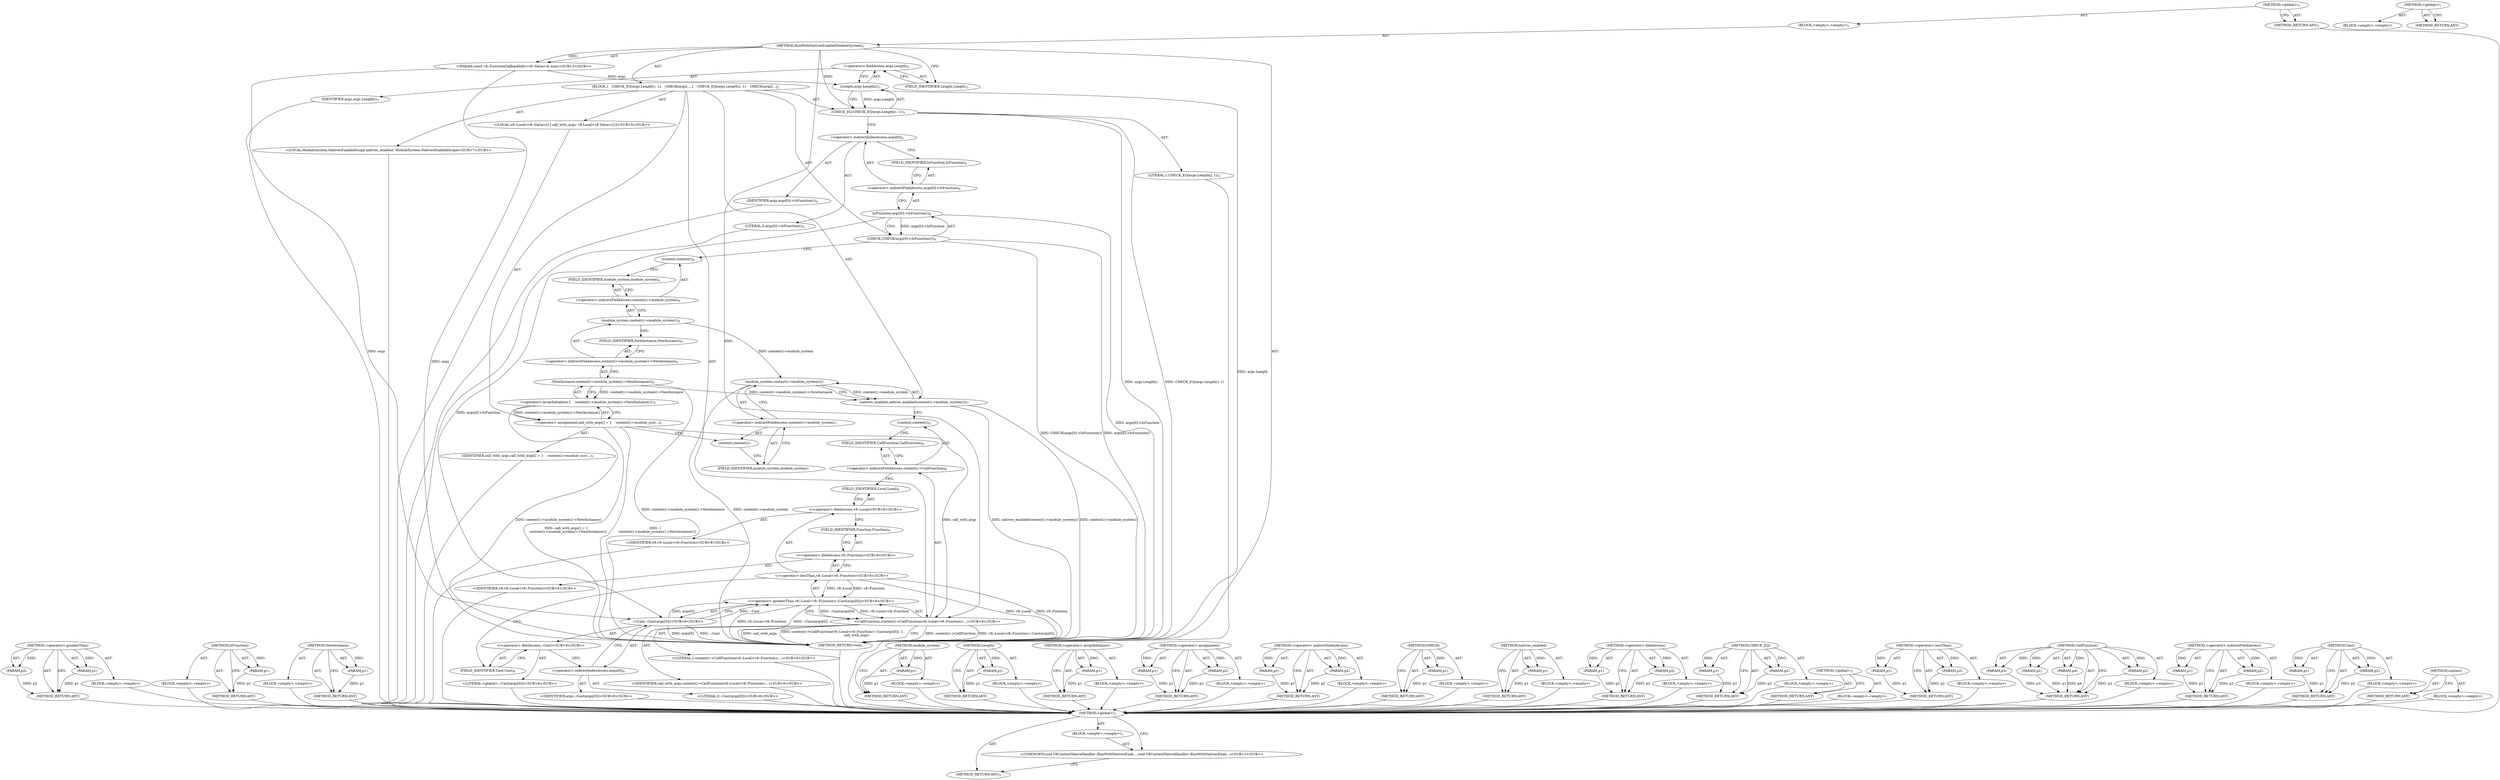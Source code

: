digraph "&lt;global&gt;" {
vulnerable_148 [label=<(METHOD,&lt;operator&gt;.greaterThan)>];
vulnerable_149 [label=<(PARAM,p1)>];
vulnerable_150 [label=<(PARAM,p2)>];
vulnerable_151 [label=<(BLOCK,&lt;empty&gt;,&lt;empty&gt;)>];
vulnerable_152 [label=<(METHOD_RETURN,ANY)>];
vulnerable_103 [label=<(METHOD,IsFunction)>];
vulnerable_104 [label=<(PARAM,p1)>];
vulnerable_105 [label=<(BLOCK,&lt;empty&gt;,&lt;empty&gt;)>];
vulnerable_106 [label=<(METHOD_RETURN,ANY)>];
vulnerable_126 [label=<(METHOD,NewInstance)>];
vulnerable_127 [label=<(PARAM,p1)>];
vulnerable_128 [label=<(BLOCK,&lt;empty&gt;,&lt;empty&gt;)>];
vulnerable_129 [label=<(METHOD_RETURN,ANY)>];
vulnerable_6 [label=<(METHOD,&lt;global&gt;)<SUB>1</SUB>>];
vulnerable_7 [label=<(BLOCK,&lt;empty&gt;,&lt;empty&gt;)<SUB>1</SUB>>];
vulnerable_8 [label=<(METHOD,RunWithNativesEnabledModuleSystem)<SUB>1</SUB>>];
vulnerable_9 [label="<(PARAM,const v8::FunctionCallbackInfo&lt;v8::Value&gt;&amp; args)<SUB>2</SUB>>"];
vulnerable_10 [label=<(BLOCK,{
   CHECK_EQ(args.Length(), 1);
   CHECK(args[...,{
   CHECK_EQ(args.Length(), 1);
   CHECK(args[...)<SUB>2</SUB>>];
vulnerable_11 [label=<(CHECK_EQ,CHECK_EQ(args.Length(), 1))<SUB>3</SUB>>];
vulnerable_12 [label=<(Length,args.Length())<SUB>3</SUB>>];
vulnerable_13 [label=<(&lt;operator&gt;.fieldAccess,args.Length)<SUB>3</SUB>>];
vulnerable_14 [label=<(IDENTIFIER,args,args.Length())<SUB>3</SUB>>];
vulnerable_15 [label=<(FIELD_IDENTIFIER,Length,Length)<SUB>3</SUB>>];
vulnerable_16 [label=<(LITERAL,1,CHECK_EQ(args.Length(), 1))<SUB>3</SUB>>];
vulnerable_17 [label=<(CHECK,CHECK(args[0]-&gt;IsFunction()))<SUB>4</SUB>>];
vulnerable_18 [label=<(IsFunction,args[0]-&gt;IsFunction())<SUB>4</SUB>>];
vulnerable_19 [label=<(&lt;operator&gt;.indirectFieldAccess,args[0]-&gt;IsFunction)<SUB>4</SUB>>];
vulnerable_20 [label=<(&lt;operator&gt;.indirectIndexAccess,args[0])<SUB>4</SUB>>];
vulnerable_21 [label=<(IDENTIFIER,args,args[0]-&gt;IsFunction())<SUB>4</SUB>>];
vulnerable_22 [label=<(LITERAL,0,args[0]-&gt;IsFunction())<SUB>4</SUB>>];
vulnerable_23 [label=<(FIELD_IDENTIFIER,IsFunction,IsFunction)<SUB>4</SUB>>];
vulnerable_24 [label="<(LOCAL,v8::Local&lt;v8::Value&gt;[1] call_with_args: v8.Local&lt;v8.Value&gt;[1])<SUB>5</SUB>>"];
vulnerable_25 [label=<(&lt;operator&gt;.assignment,call_with_args[] = {
    context()-&gt;module_syst...)<SUB>5</SUB>>];
vulnerable_26 [label=<(IDENTIFIER,call_with_args,call_with_args[] = {
    context()-&gt;module_syst...)<SUB>5</SUB>>];
vulnerable_27 [label=<(&lt;operator&gt;.arrayInitializer,{
    context()-&gt;module_system()-&gt;NewInstance()})<SUB>5</SUB>>];
vulnerable_28 [label=<(NewInstance,context()-&gt;module_system()-&gt;NewInstance())<SUB>6</SUB>>];
vulnerable_29 [label=<(&lt;operator&gt;.indirectFieldAccess,context()-&gt;module_system()-&gt;NewInstance)<SUB>6</SUB>>];
vulnerable_30 [label=<(module_system,context()-&gt;module_system())<SUB>6</SUB>>];
vulnerable_31 [label=<(&lt;operator&gt;.indirectFieldAccess,context()-&gt;module_system)<SUB>6</SUB>>];
vulnerable_32 [label=<(context,context())<SUB>6</SUB>>];
vulnerable_33 [label=<(FIELD_IDENTIFIER,module_system,module_system)<SUB>6</SUB>>];
vulnerable_34 [label=<(FIELD_IDENTIFIER,NewInstance,NewInstance)<SUB>6</SUB>>];
vulnerable_35 [label="<(LOCAL,ModuleSystem.NativesEnabledScope natives_enabled: ModuleSystem.NativesEnabledScope)<SUB>7</SUB>>"];
vulnerable_36 [label=<(natives_enabled,natives_enabled(context()-&gt;module_system()))<SUB>7</SUB>>];
vulnerable_37 [label=<(module_system,context()-&gt;module_system())<SUB>7</SUB>>];
vulnerable_38 [label=<(&lt;operator&gt;.indirectFieldAccess,context()-&gt;module_system)<SUB>7</SUB>>];
vulnerable_39 [label=<(context,context())<SUB>7</SUB>>];
vulnerable_40 [label=<(FIELD_IDENTIFIER,module_system,module_system)<SUB>7</SUB>>];
vulnerable_41 [label="<(CallFunction,context()-&gt;CallFunction(v8::Local&lt;v8::Function&gt;...)<SUB>8</SUB>>"];
vulnerable_42 [label=<(&lt;operator&gt;.indirectFieldAccess,context()-&gt;CallFunction)<SUB>8</SUB>>];
vulnerable_43 [label=<(context,context())<SUB>8</SUB>>];
vulnerable_44 [label=<(FIELD_IDENTIFIER,CallFunction,CallFunction)<SUB>8</SUB>>];
vulnerable_45 [label="<(&lt;operator&gt;.greaterThan,v8::Local&lt;v8::Function&gt;::Cast(args[0]))<SUB>8</SUB>>"];
vulnerable_46 [label="<(&lt;operator&gt;.lessThan,v8::Local&lt;v8::Function)<SUB>8</SUB>>"];
vulnerable_47 [label="<(&lt;operator&gt;.fieldAccess,v8::Local)<SUB>8</SUB>>"];
vulnerable_48 [label="<(IDENTIFIER,v8,v8::Local&lt;v8::Function)<SUB>8</SUB>>"];
vulnerable_49 [label=<(FIELD_IDENTIFIER,Local,Local)<SUB>8</SUB>>];
vulnerable_50 [label="<(&lt;operator&gt;.fieldAccess,v8::Function)<SUB>8</SUB>>"];
vulnerable_51 [label="<(IDENTIFIER,v8,v8::Local&lt;v8::Function)<SUB>8</SUB>>"];
vulnerable_52 [label=<(FIELD_IDENTIFIER,Function,Function)<SUB>8</SUB>>];
vulnerable_53 [label="<(Cast,::Cast(args[0]))<SUB>8</SUB>>"];
vulnerable_54 [label="<(&lt;operator&gt;.fieldAccess,::Cast)<SUB>8</SUB>>"];
vulnerable_55 [label="<(LITERAL,&lt;global&gt;,::Cast(args[0]))<SUB>8</SUB>>"];
vulnerable_56 [label=<(FIELD_IDENTIFIER,Cast,Cast)<SUB>8</SUB>>];
vulnerable_57 [label=<(&lt;operator&gt;.indirectIndexAccess,args[0])<SUB>8</SUB>>];
vulnerable_58 [label="<(IDENTIFIER,args,::Cast(args[0]))<SUB>8</SUB>>"];
vulnerable_59 [label="<(LITERAL,0,::Cast(args[0]))<SUB>8</SUB>>"];
vulnerable_60 [label="<(LITERAL,1,context()-&gt;CallFunction(v8::Local&lt;v8::Function&gt;...)<SUB>8</SUB>>"];
vulnerable_61 [label="<(IDENTIFIER,call_with_args,context()-&gt;CallFunction(v8::Local&lt;v8::Function&gt;...)<SUB>9</SUB>>"];
vulnerable_62 [label=<(METHOD_RETURN,void)<SUB>1</SUB>>];
vulnerable_64 [label=<(METHOD_RETURN,ANY)<SUB>1</SUB>>];
vulnerable_130 [label=<(METHOD,module_system)>];
vulnerable_131 [label=<(PARAM,p1)>];
vulnerable_132 [label=<(BLOCK,&lt;empty&gt;,&lt;empty&gt;)>];
vulnerable_133 [label=<(METHOD_RETURN,ANY)>];
vulnerable_90 [label=<(METHOD,Length)>];
vulnerable_91 [label=<(PARAM,p1)>];
vulnerable_92 [label=<(BLOCK,&lt;empty&gt;,&lt;empty&gt;)>];
vulnerable_93 [label=<(METHOD_RETURN,ANY)>];
vulnerable_122 [label=<(METHOD,&lt;operator&gt;.arrayInitializer)>];
vulnerable_123 [label=<(PARAM,p1)>];
vulnerable_124 [label=<(BLOCK,&lt;empty&gt;,&lt;empty&gt;)>];
vulnerable_125 [label=<(METHOD_RETURN,ANY)>];
vulnerable_117 [label=<(METHOD,&lt;operator&gt;.assignment)>];
vulnerable_118 [label=<(PARAM,p1)>];
vulnerable_119 [label=<(PARAM,p2)>];
vulnerable_120 [label=<(BLOCK,&lt;empty&gt;,&lt;empty&gt;)>];
vulnerable_121 [label=<(METHOD_RETURN,ANY)>];
vulnerable_112 [label=<(METHOD,&lt;operator&gt;.indirectIndexAccess)>];
vulnerable_113 [label=<(PARAM,p1)>];
vulnerable_114 [label=<(PARAM,p2)>];
vulnerable_115 [label=<(BLOCK,&lt;empty&gt;,&lt;empty&gt;)>];
vulnerable_116 [label=<(METHOD_RETURN,ANY)>];
vulnerable_99 [label=<(METHOD,CHECK)>];
vulnerable_100 [label=<(PARAM,p1)>];
vulnerable_101 [label=<(BLOCK,&lt;empty&gt;,&lt;empty&gt;)>];
vulnerable_102 [label=<(METHOD_RETURN,ANY)>];
vulnerable_137 [label=<(METHOD,natives_enabled)>];
vulnerable_138 [label=<(PARAM,p1)>];
vulnerable_139 [label=<(BLOCK,&lt;empty&gt;,&lt;empty&gt;)>];
vulnerable_140 [label=<(METHOD_RETURN,ANY)>];
vulnerable_94 [label=<(METHOD,&lt;operator&gt;.fieldAccess)>];
vulnerable_95 [label=<(PARAM,p1)>];
vulnerable_96 [label=<(PARAM,p2)>];
vulnerable_97 [label=<(BLOCK,&lt;empty&gt;,&lt;empty&gt;)>];
vulnerable_98 [label=<(METHOD_RETURN,ANY)>];
vulnerable_85 [label=<(METHOD,CHECK_EQ)>];
vulnerable_86 [label=<(PARAM,p1)>];
vulnerable_87 [label=<(PARAM,p2)>];
vulnerable_88 [label=<(BLOCK,&lt;empty&gt;,&lt;empty&gt;)>];
vulnerable_89 [label=<(METHOD_RETURN,ANY)>];
vulnerable_79 [label=<(METHOD,&lt;global&gt;)<SUB>1</SUB>>];
vulnerable_80 [label=<(BLOCK,&lt;empty&gt;,&lt;empty&gt;)>];
vulnerable_81 [label=<(METHOD_RETURN,ANY)>];
vulnerable_153 [label=<(METHOD,&lt;operator&gt;.lessThan)>];
vulnerable_154 [label=<(PARAM,p1)>];
vulnerable_155 [label=<(PARAM,p2)>];
vulnerable_156 [label=<(BLOCK,&lt;empty&gt;,&lt;empty&gt;)>];
vulnerable_157 [label=<(METHOD_RETURN,ANY)>];
vulnerable_141 [label=<(METHOD,CallFunction)>];
vulnerable_142 [label=<(PARAM,p1)>];
vulnerable_143 [label=<(PARAM,p2)>];
vulnerable_144 [label=<(PARAM,p3)>];
vulnerable_145 [label=<(PARAM,p4)>];
vulnerable_146 [label=<(BLOCK,&lt;empty&gt;,&lt;empty&gt;)>];
vulnerable_147 [label=<(METHOD_RETURN,ANY)>];
vulnerable_107 [label=<(METHOD,&lt;operator&gt;.indirectFieldAccess)>];
vulnerable_108 [label=<(PARAM,p1)>];
vulnerable_109 [label=<(PARAM,p2)>];
vulnerable_110 [label=<(BLOCK,&lt;empty&gt;,&lt;empty&gt;)>];
vulnerable_111 [label=<(METHOD_RETURN,ANY)>];
vulnerable_158 [label=<(METHOD,Cast)>];
vulnerable_159 [label=<(PARAM,p1)>];
vulnerable_160 [label=<(PARAM,p2)>];
vulnerable_161 [label=<(BLOCK,&lt;empty&gt;,&lt;empty&gt;)>];
vulnerable_162 [label=<(METHOD_RETURN,ANY)>];
vulnerable_134 [label=<(METHOD,context)>];
vulnerable_135 [label=<(BLOCK,&lt;empty&gt;,&lt;empty&gt;)>];
vulnerable_136 [label=<(METHOD_RETURN,ANY)>];
fixed_6 [label=<(METHOD,&lt;global&gt;)<SUB>1</SUB>>];
fixed_7 [label=<(BLOCK,&lt;empty&gt;,&lt;empty&gt;)<SUB>1</SUB>>];
fixed_8 [label="<(UNKNOWN,void V8ContextNativeHandler::RunWithNativesEnab...,void V8ContextNativeHandler::RunWithNativesEnab...)<SUB>1</SUB>>"];
fixed_9 [label=<(METHOD_RETURN,ANY)<SUB>1</SUB>>];
fixed_14 [label=<(METHOD,&lt;global&gt;)<SUB>1</SUB>>];
fixed_15 [label=<(BLOCK,&lt;empty&gt;,&lt;empty&gt;)>];
fixed_16 [label=<(METHOD_RETURN,ANY)>];
vulnerable_148 -> vulnerable_149  [key=0, label="AST: "];
vulnerable_148 -> vulnerable_149  [key=1, label="DDG: "];
vulnerable_148 -> vulnerable_151  [key=0, label="AST: "];
vulnerable_148 -> vulnerable_150  [key=0, label="AST: "];
vulnerable_148 -> vulnerable_150  [key=1, label="DDG: "];
vulnerable_148 -> vulnerable_152  [key=0, label="AST: "];
vulnerable_148 -> vulnerable_152  [key=1, label="CFG: "];
vulnerable_149 -> vulnerable_152  [key=0, label="DDG: p1"];
vulnerable_150 -> vulnerable_152  [key=0, label="DDG: p2"];
vulnerable_151 -> fixed_6  [key=0];
vulnerable_152 -> fixed_6  [key=0];
vulnerable_103 -> vulnerable_104  [key=0, label="AST: "];
vulnerable_103 -> vulnerable_104  [key=1, label="DDG: "];
vulnerable_103 -> vulnerable_105  [key=0, label="AST: "];
vulnerable_103 -> vulnerable_106  [key=0, label="AST: "];
vulnerable_103 -> vulnerable_106  [key=1, label="CFG: "];
vulnerable_104 -> vulnerable_106  [key=0, label="DDG: p1"];
vulnerable_105 -> fixed_6  [key=0];
vulnerable_106 -> fixed_6  [key=0];
vulnerable_126 -> vulnerable_127  [key=0, label="AST: "];
vulnerable_126 -> vulnerable_127  [key=1, label="DDG: "];
vulnerable_126 -> vulnerable_128  [key=0, label="AST: "];
vulnerable_126 -> vulnerable_129  [key=0, label="AST: "];
vulnerable_126 -> vulnerable_129  [key=1, label="CFG: "];
vulnerable_127 -> vulnerable_129  [key=0, label="DDG: p1"];
vulnerable_128 -> fixed_6  [key=0];
vulnerable_129 -> fixed_6  [key=0];
vulnerable_6 -> vulnerable_7  [key=0, label="AST: "];
vulnerable_6 -> vulnerable_64  [key=0, label="AST: "];
vulnerable_6 -> vulnerable_64  [key=1, label="CFG: "];
vulnerable_7 -> vulnerable_8  [key=0, label="AST: "];
vulnerable_8 -> vulnerable_9  [key=0, label="AST: "];
vulnerable_8 -> vulnerable_9  [key=1, label="DDG: "];
vulnerable_8 -> vulnerable_10  [key=0, label="AST: "];
vulnerable_8 -> vulnerable_62  [key=0, label="AST: "];
vulnerable_8 -> vulnerable_15  [key=0, label="CFG: "];
vulnerable_8 -> vulnerable_11  [key=0, label="DDG: "];
vulnerable_8 -> vulnerable_41  [key=0, label="DDG: "];
vulnerable_9 -> vulnerable_62  [key=0, label="DDG: args"];
vulnerable_9 -> vulnerable_12  [key=0, label="DDG: args"];
vulnerable_9 -> vulnerable_53  [key=0, label="DDG: args"];
vulnerable_10 -> vulnerable_11  [key=0, label="AST: "];
vulnerable_10 -> vulnerable_17  [key=0, label="AST: "];
vulnerable_10 -> vulnerable_24  [key=0, label="AST: "];
vulnerable_10 -> vulnerable_25  [key=0, label="AST: "];
vulnerable_10 -> vulnerable_35  [key=0, label="AST: "];
vulnerable_10 -> vulnerable_36  [key=0, label="AST: "];
vulnerable_10 -> vulnerable_41  [key=0, label="AST: "];
vulnerable_11 -> vulnerable_12  [key=0, label="AST: "];
vulnerable_11 -> vulnerable_16  [key=0, label="AST: "];
vulnerable_11 -> vulnerable_20  [key=0, label="CFG: "];
vulnerable_11 -> vulnerable_62  [key=0, label="DDG: args.Length()"];
vulnerable_11 -> vulnerable_62  [key=1, label="DDG: CHECK_EQ(args.Length(), 1)"];
vulnerable_12 -> vulnerable_13  [key=0, label="AST: "];
vulnerable_12 -> vulnerable_11  [key=0, label="CFG: "];
vulnerable_12 -> vulnerable_11  [key=1, label="DDG: args.Length"];
vulnerable_12 -> vulnerable_62  [key=0, label="DDG: args.Length"];
vulnerable_13 -> vulnerable_14  [key=0, label="AST: "];
vulnerable_13 -> vulnerable_15  [key=0, label="AST: "];
vulnerable_13 -> vulnerable_12  [key=0, label="CFG: "];
vulnerable_14 -> fixed_6  [key=0];
vulnerable_15 -> vulnerable_13  [key=0, label="CFG: "];
vulnerable_16 -> fixed_6  [key=0];
vulnerable_17 -> vulnerable_18  [key=0, label="AST: "];
vulnerable_17 -> vulnerable_32  [key=0, label="CFG: "];
vulnerable_17 -> vulnerable_62  [key=0, label="DDG: args[0]-&gt;IsFunction()"];
vulnerable_17 -> vulnerable_62  [key=1, label="DDG: CHECK(args[0]-&gt;IsFunction())"];
vulnerable_18 -> vulnerable_19  [key=0, label="AST: "];
vulnerable_18 -> vulnerable_17  [key=0, label="CFG: "];
vulnerable_18 -> vulnerable_17  [key=1, label="DDG: args[0]-&gt;IsFunction"];
vulnerable_18 -> vulnerable_62  [key=0, label="DDG: args[0]-&gt;IsFunction"];
vulnerable_18 -> vulnerable_53  [key=0, label="DDG: args[0]-&gt;IsFunction"];
vulnerable_19 -> vulnerable_20  [key=0, label="AST: "];
vulnerable_19 -> vulnerable_23  [key=0, label="AST: "];
vulnerable_19 -> vulnerable_18  [key=0, label="CFG: "];
vulnerable_20 -> vulnerable_21  [key=0, label="AST: "];
vulnerable_20 -> vulnerable_22  [key=0, label="AST: "];
vulnerable_20 -> vulnerable_23  [key=0, label="CFG: "];
vulnerable_21 -> fixed_6  [key=0];
vulnerable_22 -> fixed_6  [key=0];
vulnerable_23 -> vulnerable_19  [key=0, label="CFG: "];
vulnerable_24 -> fixed_6  [key=0];
vulnerable_25 -> vulnerable_26  [key=0, label="AST: "];
vulnerable_25 -> vulnerable_27  [key=0, label="AST: "];
vulnerable_25 -> vulnerable_39  [key=0, label="CFG: "];
vulnerable_25 -> vulnerable_62  [key=0, label="DDG: {
    context()-&gt;module_system()-&gt;NewInstance()}"];
vulnerable_25 -> vulnerable_62  [key=1, label="DDG: call_with_args[] = {
    context()-&gt;module_system()-&gt;NewInstance()}"];
vulnerable_25 -> vulnerable_41  [key=0, label="DDG: call_with_args"];
vulnerable_26 -> fixed_6  [key=0];
vulnerable_27 -> vulnerable_28  [key=0, label="AST: "];
vulnerable_27 -> vulnerable_25  [key=0, label="CFG: "];
vulnerable_27 -> vulnerable_25  [key=1, label="DDG: context()-&gt;module_system()-&gt;NewInstance()"];
vulnerable_27 -> vulnerable_62  [key=0, label="DDG: context()-&gt;module_system()-&gt;NewInstance()"];
vulnerable_28 -> vulnerable_29  [key=0, label="AST: "];
vulnerable_28 -> vulnerable_27  [key=0, label="CFG: "];
vulnerable_28 -> vulnerable_27  [key=1, label="DDG: context()-&gt;module_system()-&gt;NewInstance"];
vulnerable_28 -> vulnerable_62  [key=0, label="DDG: context()-&gt;module_system()-&gt;NewInstance"];
vulnerable_28 -> vulnerable_36  [key=0, label="DDG: context()-&gt;module_system()-&gt;NewInstance"];
vulnerable_29 -> vulnerable_30  [key=0, label="AST: "];
vulnerable_29 -> vulnerable_34  [key=0, label="AST: "];
vulnerable_29 -> vulnerable_28  [key=0, label="CFG: "];
vulnerable_30 -> vulnerable_31  [key=0, label="AST: "];
vulnerable_30 -> vulnerable_34  [key=0, label="CFG: "];
vulnerable_30 -> vulnerable_37  [key=0, label="DDG: context()-&gt;module_system"];
vulnerable_31 -> vulnerable_32  [key=0, label="AST: "];
vulnerable_31 -> vulnerable_33  [key=0, label="AST: "];
vulnerable_31 -> vulnerable_30  [key=0, label="CFG: "];
vulnerable_32 -> vulnerable_33  [key=0, label="CFG: "];
vulnerable_33 -> vulnerable_31  [key=0, label="CFG: "];
vulnerable_34 -> vulnerable_29  [key=0, label="CFG: "];
vulnerable_35 -> fixed_6  [key=0];
vulnerable_36 -> vulnerable_37  [key=0, label="AST: "];
vulnerable_36 -> vulnerable_43  [key=0, label="CFG: "];
vulnerable_36 -> vulnerable_62  [key=0, label="DDG: context()-&gt;module_system()"];
vulnerable_36 -> vulnerable_62  [key=1, label="DDG: natives_enabled(context()-&gt;module_system())"];
vulnerable_37 -> vulnerable_38  [key=0, label="AST: "];
vulnerable_37 -> vulnerable_36  [key=0, label="CFG: "];
vulnerable_37 -> vulnerable_36  [key=1, label="DDG: context()-&gt;module_system"];
vulnerable_37 -> vulnerable_62  [key=0, label="DDG: context()-&gt;module_system"];
vulnerable_38 -> vulnerable_39  [key=0, label="AST: "];
vulnerable_38 -> vulnerable_40  [key=0, label="AST: "];
vulnerable_38 -> vulnerable_37  [key=0, label="CFG: "];
vulnerable_39 -> vulnerable_40  [key=0, label="CFG: "];
vulnerable_40 -> vulnerable_38  [key=0, label="CFG: "];
vulnerable_41 -> vulnerable_42  [key=0, label="AST: "];
vulnerable_41 -> vulnerable_45  [key=0, label="AST: "];
vulnerable_41 -> vulnerable_60  [key=0, label="AST: "];
vulnerable_41 -> vulnerable_61  [key=0, label="AST: "];
vulnerable_41 -> vulnerable_62  [key=0, label="CFG: "];
vulnerable_41 -> vulnerable_62  [key=1, label="DDG: context()-&gt;CallFunction"];
vulnerable_41 -> vulnerable_62  [key=2, label="DDG: v8::Local&lt;v8::Function&gt;::Cast(args[0])"];
vulnerable_41 -> vulnerable_62  [key=3, label="DDG: call_with_args"];
vulnerable_41 -> vulnerable_62  [key=4, label="DDG: context()-&gt;CallFunction(v8::Local&lt;v8::Function&gt;::Cast(args[0]), 1,
                          call_with_args)"];
vulnerable_42 -> vulnerable_43  [key=0, label="AST: "];
vulnerable_42 -> vulnerable_44  [key=0, label="AST: "];
vulnerable_42 -> vulnerable_49  [key=0, label="CFG: "];
vulnerable_43 -> vulnerable_44  [key=0, label="CFG: "];
vulnerable_44 -> vulnerable_42  [key=0, label="CFG: "];
vulnerable_45 -> vulnerable_46  [key=0, label="AST: "];
vulnerable_45 -> vulnerable_53  [key=0, label="AST: "];
vulnerable_45 -> vulnerable_41  [key=0, label="CFG: "];
vulnerable_45 -> vulnerable_41  [key=1, label="DDG: v8::Local&lt;v8::Function"];
vulnerable_45 -> vulnerable_41  [key=2, label="DDG: ::Cast(args[0])"];
vulnerable_45 -> vulnerable_62  [key=0, label="DDG: v8::Local&lt;v8::Function"];
vulnerable_45 -> vulnerable_62  [key=1, label="DDG: ::Cast(args[0])"];
vulnerable_46 -> vulnerable_47  [key=0, label="AST: "];
vulnerable_46 -> vulnerable_50  [key=0, label="AST: "];
vulnerable_46 -> vulnerable_56  [key=0, label="CFG: "];
vulnerable_46 -> vulnerable_62  [key=0, label="DDG: v8::Local"];
vulnerable_46 -> vulnerable_62  [key=1, label="DDG: v8::Function"];
vulnerable_46 -> vulnerable_45  [key=0, label="DDG: v8::Local"];
vulnerable_46 -> vulnerable_45  [key=1, label="DDG: v8::Function"];
vulnerable_47 -> vulnerable_48  [key=0, label="AST: "];
vulnerable_47 -> vulnerable_49  [key=0, label="AST: "];
vulnerable_47 -> vulnerable_52  [key=0, label="CFG: "];
vulnerable_48 -> fixed_6  [key=0];
vulnerable_49 -> vulnerable_47  [key=0, label="CFG: "];
vulnerable_50 -> vulnerable_51  [key=0, label="AST: "];
vulnerable_50 -> vulnerable_52  [key=0, label="AST: "];
vulnerable_50 -> vulnerable_46  [key=0, label="CFG: "];
vulnerable_51 -> fixed_6  [key=0];
vulnerable_52 -> vulnerable_50  [key=0, label="CFG: "];
vulnerable_53 -> vulnerable_54  [key=0, label="AST: "];
vulnerable_53 -> vulnerable_57  [key=0, label="AST: "];
vulnerable_53 -> vulnerable_45  [key=0, label="CFG: "];
vulnerable_53 -> vulnerable_45  [key=1, label="DDG: ::Cast"];
vulnerable_53 -> vulnerable_45  [key=2, label="DDG: args[0]"];
vulnerable_53 -> vulnerable_62  [key=0, label="DDG: ::Cast"];
vulnerable_53 -> vulnerable_62  [key=1, label="DDG: args[0]"];
vulnerable_54 -> vulnerable_55  [key=0, label="AST: "];
vulnerable_54 -> vulnerable_56  [key=0, label="AST: "];
vulnerable_54 -> vulnerable_57  [key=0, label="CFG: "];
vulnerable_55 -> fixed_6  [key=0];
vulnerable_56 -> vulnerable_54  [key=0, label="CFG: "];
vulnerable_57 -> vulnerable_58  [key=0, label="AST: "];
vulnerable_57 -> vulnerable_59  [key=0, label="AST: "];
vulnerable_57 -> vulnerable_53  [key=0, label="CFG: "];
vulnerable_58 -> fixed_6  [key=0];
vulnerable_59 -> fixed_6  [key=0];
vulnerable_60 -> fixed_6  [key=0];
vulnerable_61 -> fixed_6  [key=0];
vulnerable_62 -> fixed_6  [key=0];
vulnerable_64 -> fixed_6  [key=0];
vulnerable_130 -> vulnerable_131  [key=0, label="AST: "];
vulnerable_130 -> vulnerable_131  [key=1, label="DDG: "];
vulnerable_130 -> vulnerable_132  [key=0, label="AST: "];
vulnerable_130 -> vulnerable_133  [key=0, label="AST: "];
vulnerable_130 -> vulnerable_133  [key=1, label="CFG: "];
vulnerable_131 -> vulnerable_133  [key=0, label="DDG: p1"];
vulnerable_132 -> fixed_6  [key=0];
vulnerable_133 -> fixed_6  [key=0];
vulnerable_90 -> vulnerable_91  [key=0, label="AST: "];
vulnerable_90 -> vulnerable_91  [key=1, label="DDG: "];
vulnerable_90 -> vulnerable_92  [key=0, label="AST: "];
vulnerable_90 -> vulnerable_93  [key=0, label="AST: "];
vulnerable_90 -> vulnerable_93  [key=1, label="CFG: "];
vulnerable_91 -> vulnerable_93  [key=0, label="DDG: p1"];
vulnerable_92 -> fixed_6  [key=0];
vulnerable_93 -> fixed_6  [key=0];
vulnerable_122 -> vulnerable_123  [key=0, label="AST: "];
vulnerable_122 -> vulnerable_123  [key=1, label="DDG: "];
vulnerable_122 -> vulnerable_124  [key=0, label="AST: "];
vulnerable_122 -> vulnerable_125  [key=0, label="AST: "];
vulnerable_122 -> vulnerable_125  [key=1, label="CFG: "];
vulnerable_123 -> vulnerable_125  [key=0, label="DDG: p1"];
vulnerable_124 -> fixed_6  [key=0];
vulnerable_125 -> fixed_6  [key=0];
vulnerable_117 -> vulnerable_118  [key=0, label="AST: "];
vulnerable_117 -> vulnerable_118  [key=1, label="DDG: "];
vulnerable_117 -> vulnerable_120  [key=0, label="AST: "];
vulnerable_117 -> vulnerable_119  [key=0, label="AST: "];
vulnerable_117 -> vulnerable_119  [key=1, label="DDG: "];
vulnerable_117 -> vulnerable_121  [key=0, label="AST: "];
vulnerable_117 -> vulnerable_121  [key=1, label="CFG: "];
vulnerable_118 -> vulnerable_121  [key=0, label="DDG: p1"];
vulnerable_119 -> vulnerable_121  [key=0, label="DDG: p2"];
vulnerable_120 -> fixed_6  [key=0];
vulnerable_121 -> fixed_6  [key=0];
vulnerable_112 -> vulnerable_113  [key=0, label="AST: "];
vulnerable_112 -> vulnerable_113  [key=1, label="DDG: "];
vulnerable_112 -> vulnerable_115  [key=0, label="AST: "];
vulnerable_112 -> vulnerable_114  [key=0, label="AST: "];
vulnerable_112 -> vulnerable_114  [key=1, label="DDG: "];
vulnerable_112 -> vulnerable_116  [key=0, label="AST: "];
vulnerable_112 -> vulnerable_116  [key=1, label="CFG: "];
vulnerable_113 -> vulnerable_116  [key=0, label="DDG: p1"];
vulnerable_114 -> vulnerable_116  [key=0, label="DDG: p2"];
vulnerable_115 -> fixed_6  [key=0];
vulnerable_116 -> fixed_6  [key=0];
vulnerable_99 -> vulnerable_100  [key=0, label="AST: "];
vulnerable_99 -> vulnerable_100  [key=1, label="DDG: "];
vulnerable_99 -> vulnerable_101  [key=0, label="AST: "];
vulnerable_99 -> vulnerable_102  [key=0, label="AST: "];
vulnerable_99 -> vulnerable_102  [key=1, label="CFG: "];
vulnerable_100 -> vulnerable_102  [key=0, label="DDG: p1"];
vulnerable_101 -> fixed_6  [key=0];
vulnerable_102 -> fixed_6  [key=0];
vulnerable_137 -> vulnerable_138  [key=0, label="AST: "];
vulnerable_137 -> vulnerable_138  [key=1, label="DDG: "];
vulnerable_137 -> vulnerable_139  [key=0, label="AST: "];
vulnerable_137 -> vulnerable_140  [key=0, label="AST: "];
vulnerable_137 -> vulnerable_140  [key=1, label="CFG: "];
vulnerable_138 -> vulnerable_140  [key=0, label="DDG: p1"];
vulnerable_139 -> fixed_6  [key=0];
vulnerable_140 -> fixed_6  [key=0];
vulnerable_94 -> vulnerable_95  [key=0, label="AST: "];
vulnerable_94 -> vulnerable_95  [key=1, label="DDG: "];
vulnerable_94 -> vulnerable_97  [key=0, label="AST: "];
vulnerable_94 -> vulnerable_96  [key=0, label="AST: "];
vulnerable_94 -> vulnerable_96  [key=1, label="DDG: "];
vulnerable_94 -> vulnerable_98  [key=0, label="AST: "];
vulnerable_94 -> vulnerable_98  [key=1, label="CFG: "];
vulnerable_95 -> vulnerable_98  [key=0, label="DDG: p1"];
vulnerable_96 -> vulnerable_98  [key=0, label="DDG: p2"];
vulnerable_97 -> fixed_6  [key=0];
vulnerable_98 -> fixed_6  [key=0];
vulnerable_85 -> vulnerable_86  [key=0, label="AST: "];
vulnerable_85 -> vulnerable_86  [key=1, label="DDG: "];
vulnerable_85 -> vulnerable_88  [key=0, label="AST: "];
vulnerable_85 -> vulnerable_87  [key=0, label="AST: "];
vulnerable_85 -> vulnerable_87  [key=1, label="DDG: "];
vulnerable_85 -> vulnerable_89  [key=0, label="AST: "];
vulnerable_85 -> vulnerable_89  [key=1, label="CFG: "];
vulnerable_86 -> vulnerable_89  [key=0, label="DDG: p1"];
vulnerable_87 -> vulnerable_89  [key=0, label="DDG: p2"];
vulnerable_88 -> fixed_6  [key=0];
vulnerable_89 -> fixed_6  [key=0];
vulnerable_79 -> vulnerable_80  [key=0, label="AST: "];
vulnerable_79 -> vulnerable_81  [key=0, label="AST: "];
vulnerable_79 -> vulnerable_81  [key=1, label="CFG: "];
vulnerable_80 -> fixed_6  [key=0];
vulnerable_81 -> fixed_6  [key=0];
vulnerable_153 -> vulnerable_154  [key=0, label="AST: "];
vulnerable_153 -> vulnerable_154  [key=1, label="DDG: "];
vulnerable_153 -> vulnerable_156  [key=0, label="AST: "];
vulnerable_153 -> vulnerable_155  [key=0, label="AST: "];
vulnerable_153 -> vulnerable_155  [key=1, label="DDG: "];
vulnerable_153 -> vulnerable_157  [key=0, label="AST: "];
vulnerable_153 -> vulnerable_157  [key=1, label="CFG: "];
vulnerable_154 -> vulnerable_157  [key=0, label="DDG: p1"];
vulnerable_155 -> vulnerable_157  [key=0, label="DDG: p2"];
vulnerable_156 -> fixed_6  [key=0];
vulnerable_157 -> fixed_6  [key=0];
vulnerable_141 -> vulnerable_142  [key=0, label="AST: "];
vulnerable_141 -> vulnerable_142  [key=1, label="DDG: "];
vulnerable_141 -> vulnerable_146  [key=0, label="AST: "];
vulnerable_141 -> vulnerable_143  [key=0, label="AST: "];
vulnerable_141 -> vulnerable_143  [key=1, label="DDG: "];
vulnerable_141 -> vulnerable_147  [key=0, label="AST: "];
vulnerable_141 -> vulnerable_147  [key=1, label="CFG: "];
vulnerable_141 -> vulnerable_144  [key=0, label="AST: "];
vulnerable_141 -> vulnerable_144  [key=1, label="DDG: "];
vulnerable_141 -> vulnerable_145  [key=0, label="AST: "];
vulnerable_141 -> vulnerable_145  [key=1, label="DDG: "];
vulnerable_142 -> vulnerable_147  [key=0, label="DDG: p1"];
vulnerable_143 -> vulnerable_147  [key=0, label="DDG: p2"];
vulnerable_144 -> vulnerable_147  [key=0, label="DDG: p3"];
vulnerable_145 -> vulnerable_147  [key=0, label="DDG: p4"];
vulnerable_146 -> fixed_6  [key=0];
vulnerable_147 -> fixed_6  [key=0];
vulnerable_107 -> vulnerable_108  [key=0, label="AST: "];
vulnerable_107 -> vulnerable_108  [key=1, label="DDG: "];
vulnerable_107 -> vulnerable_110  [key=0, label="AST: "];
vulnerable_107 -> vulnerable_109  [key=0, label="AST: "];
vulnerable_107 -> vulnerable_109  [key=1, label="DDG: "];
vulnerable_107 -> vulnerable_111  [key=0, label="AST: "];
vulnerable_107 -> vulnerable_111  [key=1, label="CFG: "];
vulnerable_108 -> vulnerable_111  [key=0, label="DDG: p1"];
vulnerable_109 -> vulnerable_111  [key=0, label="DDG: p2"];
vulnerable_110 -> fixed_6  [key=0];
vulnerable_111 -> fixed_6  [key=0];
vulnerable_158 -> vulnerable_159  [key=0, label="AST: "];
vulnerable_158 -> vulnerable_159  [key=1, label="DDG: "];
vulnerable_158 -> vulnerable_161  [key=0, label="AST: "];
vulnerable_158 -> vulnerable_160  [key=0, label="AST: "];
vulnerable_158 -> vulnerable_160  [key=1, label="DDG: "];
vulnerable_158 -> vulnerable_162  [key=0, label="AST: "];
vulnerable_158 -> vulnerable_162  [key=1, label="CFG: "];
vulnerable_159 -> vulnerable_162  [key=0, label="DDG: p1"];
vulnerable_160 -> vulnerable_162  [key=0, label="DDG: p2"];
vulnerable_161 -> fixed_6  [key=0];
vulnerable_162 -> fixed_6  [key=0];
vulnerable_134 -> vulnerable_135  [key=0, label="AST: "];
vulnerable_134 -> vulnerable_136  [key=0, label="AST: "];
vulnerable_134 -> vulnerable_136  [key=1, label="CFG: "];
vulnerable_135 -> fixed_6  [key=0];
vulnerable_136 -> fixed_6  [key=0];
fixed_6 -> fixed_7  [key=0, label="AST: "];
fixed_6 -> fixed_9  [key=0, label="AST: "];
fixed_6 -> fixed_8  [key=0, label="CFG: "];
fixed_7 -> fixed_8  [key=0, label="AST: "];
fixed_8 -> fixed_9  [key=0, label="CFG: "];
fixed_14 -> fixed_15  [key=0, label="AST: "];
fixed_14 -> fixed_16  [key=0, label="AST: "];
fixed_14 -> fixed_16  [key=1, label="CFG: "];
}

